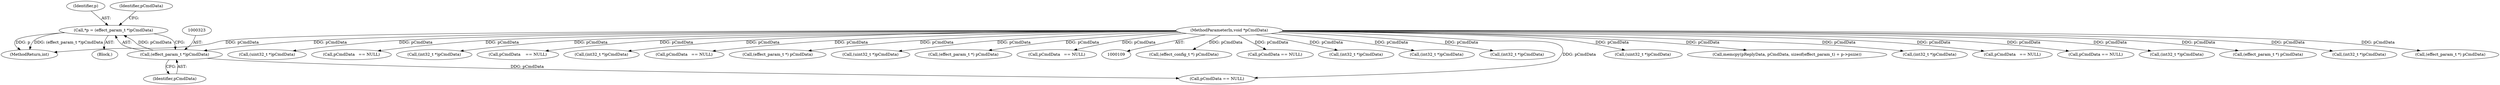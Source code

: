 digraph "0_Android_aeea52da00d210587fb3ed895de3d5f2e0264c88_4@pointer" {
"1000320" [label="(Call,*p = (effect_param_t *)pCmdData)"];
"1000322" [label="(Call,(effect_param_t *)pCmdData)"];
"1000113" [label="(MethodParameterIn,void *pCmdData)"];
"1000327" [label="(Call,pCmdData == NULL)"];
"1000278" [label="(Call,(effect_config_t *) pCmdData)"];
"1001108" [label="(Call,pCmdData == NULL)"];
"1001065" [label="(Call,(int32_t *)pCmdData)"];
"1000321" [label="(Identifier,p)"];
"1000930" [label="(Call,(int32_t *)pCmdData)"];
"1001033" [label="(Call,(int32_t *)pCmdData)"];
"1001142" [label="(Call,(uint32_t *)pCmdData)"];
"1000367" [label="(Call,memcpy(pReplyData, pCmdData, sizeof(effect_param_t) + p->psize))"];
"1000947" [label="(Call,(int32_t *)pCmdData)"];
"1000604" [label="(Call,pCmdData   == NULL)"];
"1000695" [label="(Call,pCmdData == NULL)"];
"1001050" [label="(Call,(int32_t *)pCmdData)"];
"1000113" [label="(MethodParameterIn,void *pCmdData)"];
"1000792" [label="(Call,(effect_param_t *) pCmdData)"];
"1000320" [label="(Call,*p = (effect_param_t *)pCmdData)"];
"1000964" [label="(Call,(int32_t *)pCmdData)"];
"1000560" [label="(Call,(effect_param_t *) pCmdData)"];
"1000895" [label="(Call,(uint32_t *)pCmdData)"];
"1000322" [label="(Call,(effect_param_t *)pCmdData)"];
"1000882" [label="(Call,pCmdData   == NULL)"];
"1000979" [label="(Call,(int32_t *)pCmdData)"];
"1000244" [label="(Call,pCmdData    == NULL)"];
"1001016" [label="(Call,(int32_t *)pCmdData)"];
"1001260" [label="(MethodReturn,int)"];
"1000524" [label="(Call,pCmdData   == NULL)"];
"1000651" [label="(Call,(effect_param_t *) pCmdData)"];
"1000328" [label="(Identifier,pCmdData)"];
"1001149" [label="(Call,(uint32_t *)pCmdData)"];
"1000728" [label="(Call,(effect_param_t *) pCmdData)"];
"1000759" [label="(Call,pCmdData   == NULL)"];
"1000324" [label="(Identifier,pCmdData)"];
"1000318" [label="(Block,)"];
"1000320" -> "1000318"  [label="AST: "];
"1000320" -> "1000322"  [label="CFG: "];
"1000321" -> "1000320"  [label="AST: "];
"1000322" -> "1000320"  [label="AST: "];
"1000328" -> "1000320"  [label="CFG: "];
"1000320" -> "1001260"  [label="DDG: (effect_param_t *)pCmdData"];
"1000320" -> "1001260"  [label="DDG: p"];
"1000322" -> "1000320"  [label="DDG: pCmdData"];
"1000322" -> "1000324"  [label="CFG: "];
"1000323" -> "1000322"  [label="AST: "];
"1000324" -> "1000322"  [label="AST: "];
"1000113" -> "1000322"  [label="DDG: pCmdData"];
"1000322" -> "1000327"  [label="DDG: pCmdData"];
"1000113" -> "1000109"  [label="AST: "];
"1000113" -> "1001260"  [label="DDG: pCmdData"];
"1000113" -> "1000244"  [label="DDG: pCmdData"];
"1000113" -> "1000278"  [label="DDG: pCmdData"];
"1000113" -> "1000327"  [label="DDG: pCmdData"];
"1000113" -> "1000367"  [label="DDG: pCmdData"];
"1000113" -> "1000524"  [label="DDG: pCmdData"];
"1000113" -> "1000560"  [label="DDG: pCmdData"];
"1000113" -> "1000604"  [label="DDG: pCmdData"];
"1000113" -> "1000651"  [label="DDG: pCmdData"];
"1000113" -> "1000695"  [label="DDG: pCmdData"];
"1000113" -> "1000728"  [label="DDG: pCmdData"];
"1000113" -> "1000759"  [label="DDG: pCmdData"];
"1000113" -> "1000792"  [label="DDG: pCmdData"];
"1000113" -> "1000882"  [label="DDG: pCmdData"];
"1000113" -> "1000895"  [label="DDG: pCmdData"];
"1000113" -> "1000930"  [label="DDG: pCmdData"];
"1000113" -> "1000947"  [label="DDG: pCmdData"];
"1000113" -> "1000964"  [label="DDG: pCmdData"];
"1000113" -> "1000979"  [label="DDG: pCmdData"];
"1000113" -> "1001016"  [label="DDG: pCmdData"];
"1000113" -> "1001033"  [label="DDG: pCmdData"];
"1000113" -> "1001050"  [label="DDG: pCmdData"];
"1000113" -> "1001065"  [label="DDG: pCmdData"];
"1000113" -> "1001108"  [label="DDG: pCmdData"];
"1000113" -> "1001142"  [label="DDG: pCmdData"];
"1000113" -> "1001149"  [label="DDG: pCmdData"];
}

